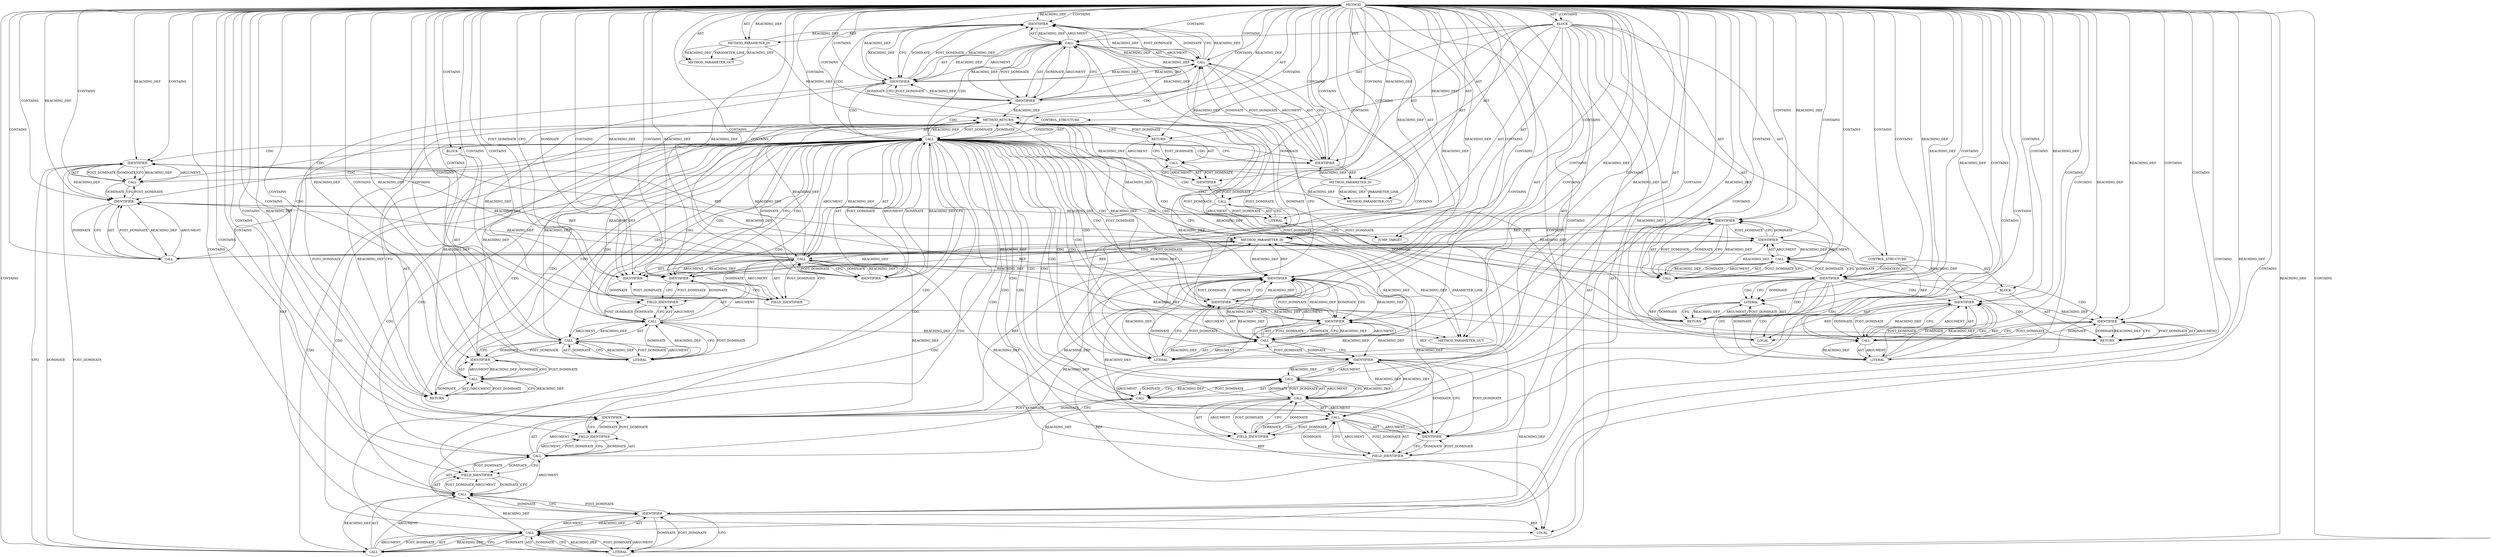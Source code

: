 digraph {
  7939 [label=METHOD COLUMN_NUMBER=1 LINE_NUMBER=2416 COLUMN_NUMBER_END=1 IS_EXTERNAL=false SIGNATURE="int process_session_retry (ceph_connection*,void*,void*)" NAME="process_session_retry" AST_PARENT_TYPE="TYPE_DECL" AST_PARENT_FULL_NAME="messenger_v2.c:<global>" ORDER=97 CODE="static int process_session_retry(struct ceph_connection *con,
				 void *p, void *end)
{
	u64 connect_seq;
	int ret;

	if (con->state != CEPH_CON_S_V2_SESSION_RECONNECT) {
		con->error_msg = \"protocol error, unexpected session_retry\";
		return -EINVAL;
	}

	ceph_decode_64_safe(&p, end, connect_seq, bad);

	dout(\"%s con %p connect_seq %llu\\n\", __func__, con, connect_seq);
	WARN_ON(connect_seq <= con->v2.connect_seq);
	con->v2.connect_seq = connect_seq + 1;

	free_conn_bufs(con);

	reset_out_kvecs(con);
	ret = prepare_session_reconnect(con);
	if (ret) {
		pr_err(\"prepare_session_reconnect (cseq) failed: %d\\n\", ret);
		return ret;
	}

	return 0;

bad:
	pr_err(\"failed to decode session_retry\\n\");
	return -EINVAL;
}" FULL_NAME="process_session_retry" LINE_NUMBER_END=2447 FILENAME="messenger_v2.c"]
  7964 [label=IDENTIFIER ORDER=2 ARGUMENT_INDEX=2 CODE="end" COLUMN_NUMBER=26 LINE_NUMBER=2427 TYPE_FULL_NAME="void*" NAME="end"]
  7961 [label=CALL ORDER=4 ARGUMENT_INDEX=-1 CODE="ceph_decode_64_safe(&p, end, connect_seq, bad)" COLUMN_NUMBER=2 METHOD_FULL_NAME="ceph_decode_64_safe" LINE_NUMBER=2427 TYPE_FULL_NAME="<empty>" DISPATCH_TYPE="STATIC_DISPATCH" SIGNATURE="" NAME="ceph_decode_64_safe"]
  7989 [label=CALL ORDER=8 ARGUMENT_INDEX=-1 CODE="free_conn_bufs(con)" COLUMN_NUMBER=2 METHOD_FULL_NAME="free_conn_bufs" LINE_NUMBER=2433 TYPE_FULL_NAME="<empty>" DISPATCH_TYPE="STATIC_DISPATCH" SIGNATURE="" NAME="free_conn_bufs"]
  8004 [label=IDENTIFIER ORDER=1 ARGUMENT_INDEX=-1 CODE="ret" COLUMN_NUMBER=10 LINE_NUMBER=2439 TYPE_FULL_NAME="int" NAME="ret"]
  8001 [label=LITERAL ORDER=1 ARGUMENT_INDEX=1 CODE="\"prepare_session_reconnect (cseq) failed: %d\\n\"" COLUMN_NUMBER=10 LINE_NUMBER=2438 TYPE_FULL_NAME="char"]
  8006 [label=LITERAL ORDER=1 ARGUMENT_INDEX=-1 CODE="0" COLUMN_NUMBER=9 LINE_NUMBER=2442 TYPE_FULL_NAME="int"]
  7969 [label=IDENTIFIER ORDER=2 ARGUMENT_INDEX=2 CODE="__func__" COLUMN_NUMBER=39 LINE_NUMBER=2429 TYPE_FULL_NAME="ANY" NAME="__func__"]
  8009 [label=LITERAL ORDER=1 ARGUMENT_INDEX=1 CODE="\"failed to decode session_retry\\n\"" COLUMN_NUMBER=9 LINE_NUMBER=2445 TYPE_FULL_NAME="char"]
  8010 [label=RETURN ORDER=15 ARGUMENT_INDEX=-1 CODE="return -EINVAL;" COLUMN_NUMBER=2 LINE_NUMBER=2446]
  7991 [label=CALL ORDER=9 ARGUMENT_INDEX=-1 CODE="reset_out_kvecs(con)" COLUMN_NUMBER=2 METHOD_FULL_NAME="reset_out_kvecs" LINE_NUMBER=2435 TYPE_FULL_NAME="<empty>" DISPATCH_TYPE="STATIC_DISPATCH" SIGNATURE="" NAME="reset_out_kvecs"]
  7945 [label=LOCAL ORDER=2 CODE="int ret" COLUMN_NUMBER=6 LINE_NUMBER=2420 TYPE_FULL_NAME="int" NAME="ret"]
  7947 [label=CALL ORDER=1 ARGUMENT_INDEX=-1 CODE="con->state != CEPH_CON_S_V2_SESSION_RECONNECT" COLUMN_NUMBER=6 METHOD_FULL_NAME="<operator>.notEquals" LINE_NUMBER=2422 TYPE_FULL_NAME="<empty>" DISPATCH_TYPE="STATIC_DISPATCH" SIGNATURE="" NAME="<operator>.notEquals"]
  7971 [label=IDENTIFIER ORDER=4 ARGUMENT_INDEX=4 CODE="connect_seq" COLUMN_NUMBER=54 LINE_NUMBER=2429 TYPE_FULL_NAME="u64" NAME="connect_seq"]
  7943 [label=BLOCK ORDER=4 ARGUMENT_INDEX=-1 CODE="{
	u64 connect_seq;
	int ret;

	if (con->state != CEPH_CON_S_V2_SESSION_RECONNECT) {
		con->error_msg = \"protocol error, unexpected session_retry\";
		return -EINVAL;
	}

	ceph_decode_64_safe(&p, end, connect_seq, bad);

	dout(\"%s con %p connect_seq %llu\\n\", __func__, con, connect_seq);
	WARN_ON(connect_seq <= con->v2.connect_seq);
	con->v2.connect_seq = connect_seq + 1;

	free_conn_bufs(con);

	reset_out_kvecs(con);
	ret = prepare_session_reconnect(con);
	if (ret) {
		pr_err(\"prepare_session_reconnect (cseq) failed: %d\\n\", ret);
		return ret;
	}

	return 0;

bad:
	pr_err(\"failed to decode session_retry\\n\");
	return -EINVAL;
}" COLUMN_NUMBER=1 LINE_NUMBER=2418 TYPE_FULL_NAME="void"]
  7948 [label=CALL ORDER=1 ARGUMENT_INDEX=1 CODE="con->state" COLUMN_NUMBER=6 METHOD_FULL_NAME="<operator>.indirectFieldAccess" LINE_NUMBER=2422 TYPE_FULL_NAME="<empty>" DISPATCH_TYPE="STATIC_DISPATCH" SIGNATURE="" NAME="<operator>.indirectFieldAccess"]
  7973 [label=CALL ORDER=1 ARGUMENT_INDEX=1 CODE="connect_seq <= con->v2.connect_seq" COLUMN_NUMBER=10 METHOD_FULL_NAME="<operator>.lessEqualsThan" LINE_NUMBER=2430 TYPE_FULL_NAME="<empty>" DISPATCH_TYPE="STATIC_DISPATCH" SIGNATURE="" NAME="<operator>.lessEqualsThan"]
  7955 [label=IDENTIFIER ORDER=1 ARGUMENT_INDEX=1 CODE="con" COLUMN_NUMBER=3 LINE_NUMBER=2423 TYPE_FULL_NAME="ceph_connection*" NAME="con"]
  13256 [label=METHOD_PARAMETER_OUT ORDER=1 CODE="struct ceph_connection *con" IS_VARIADIC=false COLUMN_NUMBER=34 LINE_NUMBER=2416 TYPE_FULL_NAME="ceph_connection*" EVALUATION_STRATEGY="BY_VALUE" INDEX=1 NAME="con"]
  7960 [label=IDENTIFIER ORDER=1 ARGUMENT_INDEX=1 CODE="EINVAL" COLUMN_NUMBER=11 LINE_NUMBER=2424 TYPE_FULL_NAME="ANY" NAME="EINVAL"]
  8008 [label=CALL ORDER=14 ARGUMENT_INDEX=-1 CODE="pr_err(\"failed to decode session_retry\\n\")" COLUMN_NUMBER=2 METHOD_FULL_NAME="pr_err" LINE_NUMBER=2445 TYPE_FULL_NAME="<empty>" DISPATCH_TYPE="STATIC_DISPATCH" SIGNATURE="" NAME="pr_err"]
  8002 [label=IDENTIFIER ORDER=2 ARGUMENT_INDEX=2 CODE="ret" COLUMN_NUMBER=59 LINE_NUMBER=2438 TYPE_FULL_NAME="int" NAME="ret"]
  8005 [label=RETURN ORDER=12 ARGUMENT_INDEX=-1 CODE="return 0;" COLUMN_NUMBER=2 LINE_NUMBER=2442]
  7997 [label=CONTROL_STRUCTURE CONTROL_STRUCTURE_TYPE="IF" ORDER=11 PARSER_TYPE_NAME="CASTIfStatement" ARGUMENT_INDEX=-1 CODE="if (ret)" COLUMN_NUMBER=2 LINE_NUMBER=2437]
  8012 [label=IDENTIFIER ORDER=1 ARGUMENT_INDEX=1 CODE="EINVAL" COLUMN_NUMBER=10 LINE_NUMBER=2446 TYPE_FULL_NAME="ANY" NAME="EINVAL"]
  7951 [label=IDENTIFIER ORDER=2 ARGUMENT_INDEX=2 CODE="CEPH_CON_S_V2_SESSION_RECONNECT" COLUMN_NUMBER=20 LINE_NUMBER=2422 TYPE_FULL_NAME="ANY" NAME="CEPH_CON_S_V2_SESSION_RECONNECT"]
  7940 [label=METHOD_PARAMETER_IN ORDER=1 CODE="struct ceph_connection *con" IS_VARIADIC=false COLUMN_NUMBER=34 LINE_NUMBER=2416 TYPE_FULL_NAME="ceph_connection*" EVALUATION_STRATEGY="BY_VALUE" INDEX=1 NAME="con"]
  7982 [label=CALL ORDER=1 ARGUMENT_INDEX=1 CODE="con->v2" COLUMN_NUMBER=2 METHOD_FULL_NAME="<operator>.indirectFieldAccess" LINE_NUMBER=2431 TYPE_FULL_NAME="<empty>" DISPATCH_TYPE="STATIC_DISPATCH" SIGNATURE="" NAME="<operator>.indirectFieldAccess"]
  7966 [label=IDENTIFIER ORDER=4 ARGUMENT_INDEX=4 CODE="bad" COLUMN_NUMBER=44 LINE_NUMBER=2427 TYPE_FULL_NAME="ANY" NAME="bad"]
  7970 [label=IDENTIFIER ORDER=3 ARGUMENT_INDEX=3 CODE="con" COLUMN_NUMBER=49 LINE_NUMBER=2429 TYPE_FULL_NAME="ceph_connection*" NAME="con"]
  7993 [label=CALL ORDER=10 ARGUMENT_INDEX=-1 CODE="ret = prepare_session_reconnect(con)" COLUMN_NUMBER=2 METHOD_FULL_NAME="<operator>.assignment" LINE_NUMBER=2436 TYPE_FULL_NAME="<empty>" DISPATCH_TYPE="STATIC_DISPATCH" SIGNATURE="" NAME="<operator>.assignment"]
  7941 [label=METHOD_PARAMETER_IN ORDER=2 CODE="void *p" IS_VARIADIC=false COLUMN_NUMBER=6 LINE_NUMBER=2417 TYPE_FULL_NAME="void*" EVALUATION_STRATEGY="BY_VALUE" INDEX=2 NAME="p"]
  7950 [label=FIELD_IDENTIFIER ORDER=2 ARGUMENT_INDEX=2 CODE="state" COLUMN_NUMBER=6 LINE_NUMBER=2422 CANONICAL_NAME="state"]
  7963 [label=IDENTIFIER ORDER=1 ARGUMENT_INDEX=1 CODE="p" COLUMN_NUMBER=23 LINE_NUMBER=2427 TYPE_FULL_NAME="void*" NAME="p"]
  7965 [label=IDENTIFIER ORDER=3 ARGUMENT_INDEX=3 CODE="connect_seq" COLUMN_NUMBER=31 LINE_NUMBER=2427 TYPE_FULL_NAME="u64" NAME="connect_seq"]
  7968 [label=LITERAL ORDER=1 ARGUMENT_INDEX=1 CODE="\"%s con %p connect_seq %llu\\n\"" COLUMN_NUMBER=7 LINE_NUMBER=2429 TYPE_FULL_NAME="char"]
  7972 [label=CALL ORDER=6 ARGUMENT_INDEX=-1 CODE="WARN_ON(connect_seq <= con->v2.connect_seq)" COLUMN_NUMBER=2 METHOD_FULL_NAME="WARN_ON" LINE_NUMBER=2430 TYPE_FULL_NAME="<empty>" DISPATCH_TYPE="STATIC_DISPATCH" SIGNATURE="" NAME="WARN_ON"]
  8011 [label=CALL ORDER=1 ARGUMENT_INDEX=-1 CODE="-EINVAL" COLUMN_NUMBER=9 METHOD_FULL_NAME="<operator>.minus" LINE_NUMBER=2446 TYPE_FULL_NAME="<empty>" DISPATCH_TYPE="STATIC_DISPATCH" SIGNATURE="" NAME="<operator>.minus"]
  7980 [label=CALL ORDER=7 ARGUMENT_INDEX=-1 CODE="con->v2.connect_seq = connect_seq + 1" COLUMN_NUMBER=2 METHOD_FULL_NAME="<operator>.assignment" LINE_NUMBER=2431 TYPE_FULL_NAME="<empty>" DISPATCH_TYPE="STATIC_DISPATCH" SIGNATURE="" NAME="<operator>.assignment"]
  7954 [label=CALL ORDER=1 ARGUMENT_INDEX=1 CODE="con->error_msg" COLUMN_NUMBER=3 METHOD_FULL_NAME="<operator>.indirectFieldAccess" LINE_NUMBER=2423 TYPE_FULL_NAME="<empty>" DISPATCH_TYPE="STATIC_DISPATCH" SIGNATURE="" NAME="<operator>.indirectFieldAccess"]
  7944 [label=LOCAL ORDER=1 CODE="u64 connect_seq" COLUMN_NUMBER=6 LINE_NUMBER=2419 TYPE_FULL_NAME="u64" NAME="connect_seq"]
  7974 [label=IDENTIFIER ORDER=1 ARGUMENT_INDEX=1 CODE="connect_seq" COLUMN_NUMBER=10 LINE_NUMBER=2430 TYPE_FULL_NAME="u64" NAME="connect_seq"]
  13257 [label=METHOD_PARAMETER_OUT ORDER=2 CODE="void *p" IS_VARIADIC=false COLUMN_NUMBER=6 LINE_NUMBER=2417 TYPE_FULL_NAME="void*" EVALUATION_STRATEGY="BY_VALUE" INDEX=2 NAME="p"]
  7983 [label=IDENTIFIER ORDER=1 ARGUMENT_INDEX=1 CODE="con" COLUMN_NUMBER=2 LINE_NUMBER=2431 TYPE_FULL_NAME="ceph_connection*" NAME="con"]
  7996 [label=IDENTIFIER ORDER=1 ARGUMENT_INDEX=1 CODE="con" COLUMN_NUMBER=34 LINE_NUMBER=2436 TYPE_FULL_NAME="ceph_connection*" NAME="con"]
  7956 [label=FIELD_IDENTIFIER ORDER=2 ARGUMENT_INDEX=2 CODE="error_msg" COLUMN_NUMBER=3 LINE_NUMBER=2423 CANONICAL_NAME="error_msg"]
  7992 [label=IDENTIFIER ORDER=1 ARGUMENT_INDEX=1 CODE="con" COLUMN_NUMBER=18 LINE_NUMBER=2435 TYPE_FULL_NAME="ceph_connection*" NAME="con"]
  7986 [label=CALL ORDER=2 ARGUMENT_INDEX=2 CODE="connect_seq + 1" COLUMN_NUMBER=24 METHOD_FULL_NAME="<operator>.addition" LINE_NUMBER=2431 TYPE_FULL_NAME="<empty>" DISPATCH_TYPE="STATIC_DISPATCH" SIGNATURE="" NAME="<operator>.addition"]
  13258 [label=METHOD_PARAMETER_OUT ORDER=3 CODE="void *end" IS_VARIADIC=false COLUMN_NUMBER=15 LINE_NUMBER=2417 TYPE_FULL_NAME="void*" EVALUATION_STRATEGY="BY_VALUE" INDEX=3 NAME="end"]
  7957 [label=LITERAL ORDER=2 ARGUMENT_INDEX=2 CODE="\"protocol error, unexpected session_retry\"" COLUMN_NUMBER=20 LINE_NUMBER=2423 TYPE_FULL_NAME="char"]
  7967 [label=CALL ORDER=5 ARGUMENT_INDEX=-1 CODE="dout(\"%s con %p connect_seq %llu\\n\", __func__, con, connect_seq)" COLUMN_NUMBER=2 METHOD_FULL_NAME="dout" LINE_NUMBER=2429 TYPE_FULL_NAME="<empty>" DISPATCH_TYPE="STATIC_DISPATCH" SIGNATURE="" NAME="dout"]
  7994 [label=IDENTIFIER ORDER=1 ARGUMENT_INDEX=1 CODE="ret" COLUMN_NUMBER=2 LINE_NUMBER=2436 TYPE_FULL_NAME="int" NAME="ret"]
  7958 [label=RETURN ORDER=2 ARGUMENT_INDEX=-1 CODE="return -EINVAL;" COLUMN_NUMBER=3 LINE_NUMBER=2424]
  7952 [label=BLOCK ORDER=2 ARGUMENT_INDEX=-1 CODE="{
		con->error_msg = \"protocol error, unexpected session_retry\";
		return -EINVAL;
	}" COLUMN_NUMBER=53 LINE_NUMBER=2422 TYPE_FULL_NAME="void"]
  7995 [label=CALL ORDER=2 ARGUMENT_INDEX=2 CODE="prepare_session_reconnect(con)" COLUMN_NUMBER=8 METHOD_FULL_NAME="prepare_session_reconnect" LINE_NUMBER=2436 TYPE_FULL_NAME="<empty>" DISPATCH_TYPE="STATIC_DISPATCH" SIGNATURE="" NAME="prepare_session_reconnect"]
  7953 [label=CALL ORDER=1 ARGUMENT_INDEX=-1 CODE="con->error_msg = \"protocol error, unexpected session_retry\"" COLUMN_NUMBER=3 METHOD_FULL_NAME="<operator>.assignment" LINE_NUMBER=2423 TYPE_FULL_NAME="<empty>" DISPATCH_TYPE="STATIC_DISPATCH" SIGNATURE="" NAME="<operator>.assignment"]
  7984 [label=FIELD_IDENTIFIER ORDER=2 ARGUMENT_INDEX=2 CODE="v2" COLUMN_NUMBER=2 LINE_NUMBER=2431 CANONICAL_NAME="v2"]
  7942 [label=METHOD_PARAMETER_IN ORDER=3 CODE="void *end" IS_VARIADIC=false COLUMN_NUMBER=15 LINE_NUMBER=2417 TYPE_FULL_NAME="void*" EVALUATION_STRATEGY="BY_VALUE" INDEX=3 NAME="end"]
  7988 [label=LITERAL ORDER=2 ARGUMENT_INDEX=2 CODE="1" COLUMN_NUMBER=38 LINE_NUMBER=2431 TYPE_FULL_NAME="int"]
  7985 [label=FIELD_IDENTIFIER ORDER=2 ARGUMENT_INDEX=2 CODE="connect_seq" COLUMN_NUMBER=2 LINE_NUMBER=2431 CANONICAL_NAME="connect_seq"]
  7999 [label=BLOCK ORDER=2 ARGUMENT_INDEX=-1 CODE="{
		pr_err(\"prepare_session_reconnect (cseq) failed: %d\\n\", ret);
		return ret;
	}" COLUMN_NUMBER=11 LINE_NUMBER=2437 TYPE_FULL_NAME="void"]
  8003 [label=RETURN ORDER=2 ARGUMENT_INDEX=-1 CODE="return ret;" COLUMN_NUMBER=3 LINE_NUMBER=2439]
  8007 [label=JUMP_TARGET ORDER=13 PARSER_TYPE_NAME="CASTLabelStatement" ARGUMENT_INDEX=-1 CODE="bad:
	pr_err(\"failed to decode session_retry\\n\");" COLUMN_NUMBER=1 LINE_NUMBER=2444 NAME="bad"]
  7959 [label=CALL ORDER=1 ARGUMENT_INDEX=-1 CODE="-EINVAL" COLUMN_NUMBER=10 METHOD_FULL_NAME="<operator>.minus" LINE_NUMBER=2424 TYPE_FULL_NAME="<empty>" DISPATCH_TYPE="STATIC_DISPATCH" SIGNATURE="" NAME="<operator>.minus"]
  7977 [label=IDENTIFIER ORDER=1 ARGUMENT_INDEX=1 CODE="con" COLUMN_NUMBER=25 LINE_NUMBER=2430 TYPE_FULL_NAME="ceph_connection*" NAME="con"]
  7979 [label=FIELD_IDENTIFIER ORDER=2 ARGUMENT_INDEX=2 CODE="connect_seq" COLUMN_NUMBER=25 LINE_NUMBER=2430 CANONICAL_NAME="connect_seq"]
  7987 [label=IDENTIFIER ORDER=1 ARGUMENT_INDEX=1 CODE="connect_seq" COLUMN_NUMBER=24 LINE_NUMBER=2431 TYPE_FULL_NAME="u64" NAME="connect_seq"]
  7976 [label=CALL ORDER=1 ARGUMENT_INDEX=1 CODE="con->v2" COLUMN_NUMBER=25 METHOD_FULL_NAME="<operator>.indirectFieldAccess" LINE_NUMBER=2430 TYPE_FULL_NAME="<empty>" DISPATCH_TYPE="STATIC_DISPATCH" SIGNATURE="" NAME="<operator>.indirectFieldAccess"]
  8000 [label=CALL ORDER=1 ARGUMENT_INDEX=-1 CODE="pr_err(\"prepare_session_reconnect (cseq) failed: %d\\n\", ret)" COLUMN_NUMBER=3 METHOD_FULL_NAME="pr_err" LINE_NUMBER=2438 TYPE_FULL_NAME="<empty>" DISPATCH_TYPE="STATIC_DISPATCH" SIGNATURE="" NAME="pr_err"]
  7962 [label=CALL ORDER=1 ARGUMENT_INDEX=1 CODE="&p" COLUMN_NUMBER=22 METHOD_FULL_NAME="<operator>.addressOf" LINE_NUMBER=2427 TYPE_FULL_NAME="<empty>" DISPATCH_TYPE="STATIC_DISPATCH" SIGNATURE="" NAME="<operator>.addressOf"]
  7949 [label=IDENTIFIER ORDER=1 ARGUMENT_INDEX=1 CODE="con" COLUMN_NUMBER=6 LINE_NUMBER=2422 TYPE_FULL_NAME="ceph_connection*" NAME="con"]
  8013 [label=METHOD_RETURN ORDER=5 CODE="RET" COLUMN_NUMBER=1 LINE_NUMBER=2416 TYPE_FULL_NAME="int" EVALUATION_STRATEGY="BY_VALUE"]
  7978 [label=FIELD_IDENTIFIER ORDER=2 ARGUMENT_INDEX=2 CODE="v2" COLUMN_NUMBER=25 LINE_NUMBER=2430 CANONICAL_NAME="v2"]
  7981 [label=CALL ORDER=1 ARGUMENT_INDEX=1 CODE="con->v2.connect_seq" COLUMN_NUMBER=2 METHOD_FULL_NAME="<operator>.fieldAccess" LINE_NUMBER=2431 TYPE_FULL_NAME="<empty>" DISPATCH_TYPE="STATIC_DISPATCH" SIGNATURE="" NAME="<operator>.fieldAccess"]
  7975 [label=CALL ORDER=2 ARGUMENT_INDEX=2 CODE="con->v2.connect_seq" COLUMN_NUMBER=25 METHOD_FULL_NAME="<operator>.fieldAccess" LINE_NUMBER=2430 TYPE_FULL_NAME="<empty>" DISPATCH_TYPE="STATIC_DISPATCH" SIGNATURE="" NAME="<operator>.fieldAccess"]
  7946 [label=CONTROL_STRUCTURE CONTROL_STRUCTURE_TYPE="IF" ORDER=3 PARSER_TYPE_NAME="CASTIfStatement" ARGUMENT_INDEX=-1 CODE="if (con->state != CEPH_CON_S_V2_SESSION_RECONNECT)" COLUMN_NUMBER=2 LINE_NUMBER=2422]
  7998 [label=IDENTIFIER ORDER=1 ARGUMENT_INDEX=-1 CODE="ret" COLUMN_NUMBER=6 LINE_NUMBER=2437 TYPE_FULL_NAME="int" NAME="ret"]
  7990 [label=IDENTIFIER ORDER=1 ARGUMENT_INDEX=1 CODE="con" COLUMN_NUMBER=17 LINE_NUMBER=2433 TYPE_FULL_NAME="ceph_connection*" NAME="con"]
  7962 -> 7963 [label=POST_DOMINATE ]
  7939 -> 7984 [label=CONTAINS ]
  7946 -> 7947 [label=AST ]
  7996 -> 7940 [label=REF ]
  7980 -> 7990 [label=CFG ]
  7966 -> 7965 [label=POST_DOMINATE ]
  8003 -> 8004 [label=POST_DOMINATE ]
  7947 -> 7974 [label=CDG ]
  7989 -> 7990 [label=ARGUMENT ]
  7947 -> 7948 [label=ARGUMENT ]
  7978 -> 7976 [label=DOMINATE ]
  7939 -> 8006 [label=CONTAINS ]
  7986 -> 7980 [label=DOMINATE ]
  7960 -> 7959 [label=REACHING_DEF VARIABLE="EINVAL"]
  7939 -> 7991 [label=CONTAINS ]
  7959 -> 7958 [label=CFG ]
  7939 -> 7940 [label=REACHING_DEF VARIABLE=""]
  7967 -> 7971 [label=ARGUMENT ]
  7973 -> 7974 [label=AST ]
  7947 -> 7981 [label=CDG ]
  7980 -> 7981 [label=AST ]
  7939 -> 8000 [label=CONTAINS ]
  7967 -> 7974 [label=CFG ]
  7975 -> 7982 [label=REACHING_DEF VARIABLE="con->v2.connect_seq"]
  7964 -> 7965 [label=REACHING_DEF VARIABLE="end"]
  7939 -> 7962 [label=CONTAINS ]
  7972 -> 7973 [label=POST_DOMINATE ]
  7939 -> 7990 [label=REACHING_DEF VARIABLE=""]
  7958 -> 8013 [label=REACHING_DEF VARIABLE="<RET>"]
  7939 -> 8011 [label=CONTAINS ]
  8007 -> 8009 [label=CFG ]
  7958 -> 7959 [label=AST ]
  7998 -> 8003 [label=CDG ]
  7955 -> 7956 [label=DOMINATE ]
  7957 -> 7953 [label=DOMINATE ]
  7948 -> 7996 [label=REACHING_DEF VARIABLE="con->state"]
  7948 -> 8013 [label=REACHING_DEF VARIABLE="con->state"]
  7973 -> 7975 [label=POST_DOMINATE ]
  8010 -> 8011 [label=POST_DOMINATE ]
  7994 -> 7945 [label=REF ]
  7947 -> 7973 [label=CDG ]
  7984 -> 7983 [label=POST_DOMINATE ]
  7994 -> 7991 [label=POST_DOMINATE ]
  7965 -> 7944 [label=REF ]
  7963 -> 7941 [label=REF ]
  8006 -> 8005 [label=DOMINATE ]
  7951 -> 7947 [label=DOMINATE ]
  7939 -> 7981 [label=CONTAINS ]
  7947 -> 7962 [label=CDG ]
  7941 -> 13257 [label=PARAMETER_LINK ]
  7983 -> 7940 [label=REF ]
  7964 -> 7965 [label=CFG ]
  7965 -> 7962 [label=REACHING_DEF VARIABLE="connect_seq"]
  7987 -> 7944 [label=REF ]
  7965 -> 7964 [label=POST_DOMINATE ]
  7990 -> 7940 [label=REF ]
  7966 -> 7961 [label=DOMINATE ]
  7995 -> 7996 [label=ARGUMENT ]
  7947 -> 7955 [label=CFG ]
  7947 -> 7957 [label=CDG ]
  8003 -> 8013 [label=CFG ]
  7977 -> 7940 [label=REF ]
  7981 -> 7985 [label=AST ]
  7954 -> 7955 [label=AST ]
  7994 -> 7993 [label=REACHING_DEF VARIABLE="ret"]
  7993 -> 7995 [label=ARGUMENT ]
  7998 -> 8001 [label=CFG ]
  7948 -> 7955 [label=REACHING_DEF VARIABLE="con->state"]
  7948 -> 7951 [label=CFG ]
  7996 -> 7995 [label=DOMINATE ]
  7990 -> 7989 [label=DOMINATE ]
  7970 -> 7940 [label=REF ]
  7939 -> 7973 [label=CONTAINS ]
  8013 -> 7958 [label=POST_DOMINATE ]
  7977 -> 7974 [label=POST_DOMINATE ]
  7965 -> 7961 [label=REACHING_DEF VARIABLE="connect_seq"]
  7976 -> 7978 [label=ARGUMENT ]
  7969 -> 7970 [label=DOMINATE ]
  7980 -> 7986 [label=ARGUMENT ]
  7974 -> 7987 [label=REACHING_DEF VARIABLE="connect_seq"]
  7939 -> 7953 [label=CONTAINS ]
  7939 -> 13258 [label=AST ]
  7950 -> 7948 [label=CFG ]
  7939 -> 7983 [label=REACHING_DEF VARIABLE=""]
  7970 -> 7982 [label=REACHING_DEF VARIABLE="con"]
  7995 -> 7993 [label=CFG ]
  8000 -> 8002 [label=ARGUMENT ]
  7940 -> 13256 [label=REACHING_DEF VARIABLE="con"]
  7940 -> 13256 [label=REACHING_DEF VARIABLE="con"]
  7939 -> 8005 [label=REACHING_DEF VARIABLE=""]
  7997 -> 7998 [label=CONDITION ]
  7952 -> 7953 [label=AST ]
  7974 -> 7977 [label=DOMINATE ]
  7989 -> 7992 [label=CFG ]
  7970 -> 7971 [label=REACHING_DEF VARIABLE="con"]
  7939 -> 7969 [label=REACHING_DEF VARIABLE=""]
  7940 -> 7949 [label=REACHING_DEF VARIABLE="con"]
  8001 -> 8002 [label=DOMINATE ]
  7987 -> 7988 [label=DOMINATE ]
  8004 -> 8003 [label=DOMINATE ]
  7939 -> 7975 [label=CONTAINS ]
  7939 -> 7987 [label=CONTAINS ]
  7939 -> 7988 [label=REACHING_DEF VARIABLE=""]
  7998 -> 8000 [label=CDG ]
  7964 -> 7962 [label=REACHING_DEF VARIABLE="end"]
  7971 -> 7970 [label=REACHING_DEF VARIABLE="connect_seq"]
  7939 -> 7965 [label=CONTAINS ]
  7983 -> 7984 [label=CFG ]
  7987 -> 7986 [label=REACHING_DEF VARIABLE="connect_seq"]
  7980 -> 7990 [label=DOMINATE ]
  8011 -> 8012 [label=ARGUMENT ]
  7943 -> 7944 [label=AST ]
  7964 -> 7965 [label=DOMINATE ]
  7949 -> 7950 [label=CFG ]
  7947 -> 7963 [label=CDG ]
  7981 -> 7980 [label=REACHING_DEF VARIABLE="con->v2.connect_seq"]
  7962 -> 7964 [label=DOMINATE ]
  7962 -> 7961 [label=REACHING_DEF VARIABLE="&p"]
  7951 -> 7947 [label=REACHING_DEF VARIABLE="CEPH_CON_S_V2_SESSION_RECONNECT"]
  7966 -> 7965 [label=REACHING_DEF VARIABLE="bad"]
  8008 -> 8012 [label=CFG ]
  7975 -> 7976 [label=AST ]
  7975 -> 7979 [label=AST ]
  7953 -> 7957 [label=POST_DOMINATE ]
  7970 -> 7983 [label=REACHING_DEF VARIABLE="con"]
  7941 -> 7963 [label=REACHING_DEF VARIABLE="p"]
  7975 -> 7973 [label=CFG ]
  7961 -> 7968 [label=DOMINATE ]
  7969 -> 7971 [label=REACHING_DEF VARIABLE="__func__"]
  7954 -> 7957 [label=CFG ]
  7939 -> 7960 [label=REACHING_DEF VARIABLE=""]
  7947 -> 7969 [label=CDG ]
  7991 -> 7994 [label=DOMINATE ]
  7943 -> 7997 [label=AST ]
  7947 -> 7985 [label=CDG ]
  7954 -> 7956 [label=AST ]
  7939 -> 7951 [label=CONTAINS ]
  7939 -> 7957 [label=REACHING_DEF VARIABLE=""]
  7948 -> 7992 [label=REACHING_DEF VARIABLE="con->state"]
  7984 -> 7982 [label=DOMINATE ]
  7939 -> 13256 [label=AST ]
  7997 -> 7999 [label=AST ]
  7974 -> 7967 [label=POST_DOMINATE ]
  7974 -> 7977 [label=CFG ]
  7948 -> 7950 [label=ARGUMENT ]
  7966 -> 7964 [label=REACHING_DEF VARIABLE="bad"]
  7986 -> 7988 [label=POST_DOMINATE ]
  7967 -> 7970 [label=AST ]
  7966 -> 7961 [label=CFG ]
  8002 -> 8000 [label=REACHING_DEF VARIABLE="ret"]
  7968 -> 7961 [label=POST_DOMINATE ]
  7973 -> 7975 [label=AST ]
  7992 -> 7991 [label=DOMINATE ]
  7956 -> 7955 [label=POST_DOMINATE ]
  7960 -> 7959 [label=DOMINATE ]
  7939 -> 8001 [label=REACHING_DEF VARIABLE=""]
  7982 -> 7984 [label=AST ]
  7967 -> 7970 [label=ARGUMENT ]
  7949 -> 7950 [label=DOMINATE ]
  8013 -> 7998 [label=POST_DOMINATE ]
  7947 -> 8013 [label=DOMINATE ]
  7995 -> 7993 [label=REACHING_DEF VARIABLE="prepare_session_reconnect(con)"]
  7974 -> 7975 [label=REACHING_DEF VARIABLE="connect_seq"]
  7961 -> 7965 [label=ARGUMENT ]
  7992 -> 7996 [label=REACHING_DEF VARIABLE="con"]
  7943 -> 7989 [label=AST ]
  7998 -> 8002 [label=CDG ]
  7982 -> 7983 [label=AST ]
  7986 -> 7988 [label=ARGUMENT ]
  7985 -> 7981 [label=DOMINATE ]
  7947 -> 7956 [label=CDG ]
  7987 -> 7988 [label=CFG ]
  7995 -> 7996 [label=AST ]
  7981 -> 7987 [label=CFG ]
  8012 -> 8011 [label=CFG ]
  7943 -> 7967 [label=AST ]
  7947 -> 7954 [label=CDG ]
  7939 -> 7969 [label=CONTAINS ]
  8008 -> 8009 [label=ARGUMENT ]
  7986 -> 7987 [label=AST ]
  7939 -> 7960 [label=CONTAINS ]
  7962 -> 7963 [label=AST ]
  7966 -> 8013 [label=REACHING_DEF VARIABLE="bad"]
  7998 -> 8005 [label=CDG ]
  8010 -> 8011 [label=AST ]
  7948 -> 7970 [label=REACHING_DEF VARIABLE="con->state"]
  7946 -> 7947 [label=CONDITION ]
  7957 -> 7954 [label=REACHING_DEF VARIABLE="\"protocol error, unexpected session_retry\""]
  8012 -> 8008 [label=POST_DOMINATE ]
  7986 -> 7987 [label=ARGUMENT ]
  7939 -> 7954 [label=CONTAINS ]
  7940 -> 8013 [label=REACHING_DEF VARIABLE="con"]
  7976 -> 7977 [label=ARGUMENT ]
  7986 -> 7981 [label=REACHING_DEF VARIABLE="connect_seq + 1"]
  7981 -> 7985 [label=POST_DOMINATE ]
  7992 -> 7991 [label=CFG ]
  7989 -> 7990 [label=AST ]
  7959 -> 8013 [label=REACHING_DEF VARIABLE="-EINVAL"]
  7947 -> 7966 [label=CDG ]
  7962 -> 7964 [label=CFG ]
  7940 -> 7955 [label=REACHING_DEF VARIABLE="con"]
  7947 -> 7965 [label=CDG ]
  7969 -> 7967 [label=REACHING_DEF VARIABLE="__func__"]
  7939 -> 7999 [label=CONTAINS ]
  8008 -> 8009 [label=POST_DOMINATE ]
  7947 -> 7986 [label=CDG ]
  7988 -> 7986 [label=DOMINATE ]
  7986 -> 7980 [label=REACHING_DEF VARIABLE="connect_seq + 1"]
  7969 -> 7970 [label=CFG ]
  7960 -> 7953 [label=POST_DOMINATE ]
  8009 -> 8007 [label=POST_DOMINATE ]
  7964 -> 7962 [label=POST_DOMINATE ]
  7939 -> 7987 [label=REACHING_DEF VARIABLE=""]
  7939 -> 7941 [label=REACHING_DEF VARIABLE=""]
  7980 -> 7986 [label=POST_DOMINATE ]
  7982 -> 7985 [label=DOMINATE ]
  7948 -> 7947 [label=REACHING_DEF VARIABLE="con->state"]
  7967 -> 7974 [label=DOMINATE ]
  7939 -> 7961 [label=CONTAINS ]
  7970 -> 7969 [label=POST_DOMINATE ]
  7939 -> 7949 [label=CFG ]
  7939 -> 7989 [label=CONTAINS ]
  7939 -> 8002 [label=REACHING_DEF VARIABLE=""]
  8001 -> 8000 [label=REACHING_DEF VARIABLE="\"prepare_session_reconnect (cseq) failed: %d\\n\""]
  7996 -> 7994 [label=POST_DOMINATE ]
  8000 -> 8004 [label=DOMINATE ]
  7939 -> 8009 [label=CONTAINS ]
  8000 -> 8001 [label=ARGUMENT ]
  7993 -> 7998 [label=CFG ]
  7947 -> 7990 [label=CDG ]
  7947 -> 7976 [label=CDG ]
  8004 -> 7945 [label=REF ]
  7957 -> 7954 [label=POST_DOMINATE ]
  7954 -> 7955 [label=ARGUMENT ]
  7939 -> 7980 [label=CONTAINS ]
  7971 -> 7970 [label=POST_DOMINATE ]
  7947 -> 7960 [label=CDG ]
  7939 -> 7948 [label=CONTAINS ]
  7939 -> 7976 [label=CONTAINS ]
  7995 -> 7996 [label=POST_DOMINATE ]
  7958 -> 7959 [label=ARGUMENT ]
  7961 -> 7968 [label=CFG ]
  7961 -> 7966 [label=POST_DOMINATE ]
  7975 -> 7973 [label=REACHING_DEF VARIABLE="con->v2.connect_seq"]
  7988 -> 7987 [label=POST_DOMINATE ]
  7939 -> 7941 [label=AST ]
  7939 -> 7985 [label=CONTAINS ]
  7943 -> 7980 [label=AST ]
  7947 -> 7968 [label=CDG ]
  7943 -> 7945 [label=AST ]
  7995 -> 7994 [label=REACHING_DEF VARIABLE="prepare_session_reconnect(con)"]
  7948 -> 7983 [label=REACHING_DEF VARIABLE="con->state"]
  7947 -> 7961 [label=CDG ]
  7982 -> 7983 [label=ARGUMENT ]
  7978 -> 7976 [label=CFG ]
  7972 -> 7973 [label=AST ]
  7971 -> 7974 [label=REACHING_DEF VARIABLE="connect_seq"]
  8006 -> 8005 [label=CFG ]
  7963 -> 7962 [label=CFG ]
  7972 -> 7973 [label=ARGUMENT ]
  7976 -> 7979 [label=DOMINATE ]
  7947 -> 7967 [label=CDG ]
  7970 -> 7977 [label=REACHING_DEF VARIABLE="con"]
  7959 -> 7958 [label=REACHING_DEF VARIABLE="-EINVAL"]
  7971 -> 7967 [label=DOMINATE ]
  7951 -> 7948 [label=REACHING_DEF VARIABLE="CEPH_CON_S_V2_SESSION_RECONNECT"]
  8000 -> 8001 [label=AST ]
  7998 -> 8001 [label=DOMINATE ]
  7943 -> 7991 [label=AST ]
  7947 -> 7979 [label=CDG ]
  7939 -> 7964 [label=REACHING_DEF VARIABLE=""]
  7939 -> 7971 [label=CONTAINS ]
  7939 -> 7965 [label=REACHING_DEF VARIABLE=""]
  8000 -> 8004 [label=CFG ]
  7960 -> 7959 [label=CFG ]
  7943 -> 8005 [label=AST ]
  7954 -> 7957 [label=DOMINATE ]
  7947 -> 7982 [label=CDG ]
  7968 -> 7970 [label=REACHING_DEF VARIABLE="\"%s con %p connect_seq %llu\\n\""]
  8010 -> 8011 [label=ARGUMENT ]
  7987 -> 7981 [label=POST_DOMINATE ]
  7939 -> 7949 [label=DOMINATE ]
  8002 -> 8001 [label=POST_DOMINATE ]
  7958 -> 7959 [label=POST_DOMINATE ]
  7939 -> 7977 [label=REACHING_DEF VARIABLE=""]
  7970 -> 7976 [label=REACHING_DEF VARIABLE="con"]
  7941 -> 13257 [label=REACHING_DEF VARIABLE="p"]
  7941 -> 13257 [label=REACHING_DEF VARIABLE="p"]
  7973 -> 7972 [label=DOMINATE ]
  7948 -> 7949 [label=ARGUMENT ]
  8004 -> 8003 [label=REACHING_DEF VARIABLE="ret"]
  7947 -> 7995 [label=CDG ]
  8011 -> 8012 [label=POST_DOMINATE ]
  7939 -> 7998 [label=REACHING_DEF VARIABLE=""]
  7939 -> 8003 [label=CONTAINS ]
  7939 -> 7958 [label=CONTAINS ]
  7939 -> 7942 [label=REACHING_DEF VARIABLE=""]
  7982 -> 7985 [label=CFG ]
  7950 -> 7948 [label=DOMINATE ]
  7946 -> 7952 [label=AST ]
  7947 -> 7958 [label=CDG ]
  7939 -> 7955 [label=CONTAINS ]
  7939 -> 7942 [label=AST ]
  7943 -> 7993 [label=AST ]
  7939 -> 7946 [label=CONTAINS ]
  7942 -> 8013 [label=REACHING_DEF VARIABLE="end"]
  7939 -> 7957 [label=CONTAINS ]
  7939 -> 7998 [label=CONTAINS ]
  7939 -> 7955 [label=REACHING_DEF VARIABLE=""]
  7951 -> 7947 [label=CFG ]
  7969 -> 7970 [label=REACHING_DEF VARIABLE="__func__"]
  7939 -> 7968 [label=REACHING_DEF VARIABLE=""]
  7970 -> 7967 [label=REACHING_DEF VARIABLE="con"]
  7939 -> 8010 [label=CONTAINS ]
  7981 -> 7987 [label=DOMINATE ]
  7939 -> 7966 [label=CONTAINS ]
  7968 -> 7971 [label=REACHING_DEF VARIABLE="\"%s con %p connect_seq %llu\\n\""]
  7983 -> 7972 [label=POST_DOMINATE ]
  7998 -> 8006 [label=CDG ]
  7962 -> 7963 [label=ARGUMENT ]
  7947 -> 7964 [label=CDG ]
  7952 -> 7958 [label=AST ]
  7973 -> 7972 [label=CFG ]
  7975 -> 7973 [label=DOMINATE ]
  8005 -> 8013 [label=CFG ]
  7942 -> 13258 [label=PARAMETER_LINK ]
  8013 -> 7947 [label=POST_DOMINATE ]
  8013 -> 8005 [label=POST_DOMINATE ]
  7979 -> 7975 [label=CFG ]
  7939 -> 8006 [label=REACHING_DEF VARIABLE=""]
  7971 -> 7967 [label=CFG ]
  7971 -> 7944 [label=REF ]
  7948 -> 7950 [label=AST ]
  7947 -> 7963 [label=CFG ]
  7997 -> 7998 [label=AST ]
  7939 -> 7940 [label=AST ]
  7949 -> 7940 [label=REF ]
  7982 -> 7984 [label=ARGUMENT ]
  7947 -> 7963 [label=DOMINATE ]
  7975 -> 7974 [label=REACHING_DEF VARIABLE="con->v2.connect_seq"]
  7939 -> 7950 [label=CONTAINS ]
  7990 -> 7992 [label=REACHING_DEF VARIABLE="con"]
  7981 -> 7985 [label=ARGUMENT ]
  7979 -> 7976 [label=POST_DOMINATE ]
  7968 -> 7969 [label=DOMINATE ]
  7965 -> 7964 [label=REACHING_DEF VARIABLE="connect_seq"]
  7998 -> 7993 [label=POST_DOMINATE ]
  8003 -> 8004 [label=AST ]
  8003 -> 8004 [label=ARGUMENT ]
  7976 -> 7977 [label=AST ]
  7947 -> 7948 [label=AST ]
  7963 -> 7962 [label=REACHING_DEF VARIABLE="p"]
  7939 -> 7997 [label=CONTAINS ]
  7953 -> 7954 [label=AST ]
  7999 -> 8000 [label=AST ]
  8002 -> 7945 [label=REF ]
  7955 -> 7940 [label=REF ]
  7965 -> 7966 [label=CFG ]
  7939 -> 8002 [label=CONTAINS ]
  7964 -> 7961 [label=REACHING_DEF VARIABLE="end"]
  7947 -> 7994 [label=CDG ]
  7967 -> 7969 [label=ARGUMENT ]
  7977 -> 7978 [label=CFG ]
  7947 -> 7951 [label=AST ]
  7939 -> 7968 [label=CONTAINS ]
  7993 -> 7998 [label=DOMINATE ]
  7961 -> 7966 [label=AST ]
  7939 -> 7994 [label=CONTAINS ]
  7994 -> 8002 [label=REACHING_DEF VARIABLE="ret"]
  7947 -> 7970 [label=CDG ]
  7967 -> 7969 [label=AST ]
  7951 -> 8013 [label=REACHING_DEF VARIABLE="CEPH_CON_S_V2_SESSION_RECONNECT"]
  7984 -> 7982 [label=CFG ]
  7947 -> 7988 [label=CDG ]
  7959 -> 7960 [label=POST_DOMINATE ]
  7963 -> 7962 [label=DOMINATE ]
  8005 -> 8013 [label=REACHING_DEF VARIABLE="<RET>"]
  7939 -> 7995 [label=CONTAINS ]
  8004 -> 8003 [label=CFG ]
  7940 -> 7948 [label=REACHING_DEF VARIABLE="con"]
  7994 -> 7996 [label=CFG ]
  7970 -> 7990 [label=REACHING_DEF VARIABLE="con"]
  7956 -> 7954 [label=DOMINATE ]
  7947 -> 7991 [label=CDG ]
  7948 -> 13256 [label=REACHING_DEF VARIABLE="con->state"]
  7939 -> 8004 [label=REACHING_DEF VARIABLE=""]
  8001 -> 8002 [label=REACHING_DEF VARIABLE="\"prepare_session_reconnect (cseq) failed: %d\\n\""]
  7940 -> 7970 [label=REACHING_DEF VARIABLE="con"]
  7954 -> 8013 [label=REACHING_DEF VARIABLE="con->error_msg"]
  7939 -> 7979 [label=CONTAINS ]
  7943 -> 7972 [label=AST ]
  7939 -> 8005 [label=CONTAINS ]
  7939 -> 8013 [label=AST ]
  7954 -> 7956 [label=ARGUMENT ]
  7939 -> 7988 [label=CONTAINS ]
  8002 -> 8000 [label=CFG ]
  8002 -> 8004 [label=REACHING_DEF VARIABLE="ret"]
  7939 -> 7951 [label=REACHING_DEF VARIABLE=""]
  7939 -> 7974 [label=CONTAINS ]
  8008 -> 8009 [label=AST ]
  7973 -> 7972 [label=REACHING_DEF VARIABLE="connect_seq <= con->v2.connect_seq"]
  7947 -> 7977 [label=CDG ]
  8000 -> 8002 [label=AST ]
  7953 -> 7957 [label=AST ]
  7967 -> 7971 [label=AST ]
  7941 -> 8013 [label=REACHING_DEF VARIABLE="p"]
  7947 -> 7989 [label=CDG ]
  7953 -> 7960 [label=CFG ]
  7956 -> 7954 [label=CFG ]
  7943 -> 8007 [label=AST ]
  7959 -> 7960 [label=AST ]
  7950 -> 7949 [label=POST_DOMINATE ]
  7939 -> 7986 [label=CONTAINS ]
  8005 -> 8006 [label=ARGUMENT ]
  7985 -> 7981 [label=CFG ]
  7989 -> 7992 [label=DOMINATE ]
  7947 -> 7951 [label=POST_DOMINATE ]
  7947 -> 7975 [label=CDG ]
  7948 -> 7951 [label=DOMINATE ]
  7993 -> 7995 [label=AST ]
  7980 -> 7981 [label=ARGUMENT ]
  7939 -> 7963 [label=REACHING_DEF VARIABLE=""]
  7986 -> 7980 [label=CFG ]
  7943 -> 8010 [label=AST ]
  7965 -> 7971 [label=REACHING_DEF VARIABLE="connect_seq"]
  8005 -> 8006 [label=POST_DOMINATE ]
  7939 -> 7977 [label=CONTAINS ]
  7971 -> 7967 [label=REACHING_DEF VARIABLE="connect_seq"]
  7947 -> 7971 [label=CDG ]
  7947 -> 7959 [label=CDG ]
  7961 -> 7964 [label=ARGUMENT ]
  7970 -> 7971 [label=DOMINATE ]
  7947 -> 7987 [label=CDG ]
  7953 -> 7960 [label=DOMINATE ]
  7965 -> 7966 [label=DOMINATE ]
  7966 -> 7962 [label=REACHING_DEF VARIABLE="bad"]
  7939 -> 7992 [label=REACHING_DEF VARIABLE=""]
  7939 -> 7970 [label=REACHING_DEF VARIABLE=""]
  7953 -> 7954 [label=ARGUMENT ]
  8013 -> 8010 [label=POST_DOMINATE ]
  7939 -> 7949 [label=CONTAINS ]
  7947 -> 7955 [label=CDG ]
  7982 -> 7984 [label=POST_DOMINATE ]
  7947 -> 7993 [label=CDG ]
  7983 -> 7984 [label=DOMINATE ]
  7960 -> 8013 [label=REACHING_DEF VARIABLE="EINVAL"]
  7996 -> 7995 [label=CFG ]
  7953 -> 7957 [label=ARGUMENT ]
  7976 -> 7978 [label=POST_DOMINATE ]
  7939 -> 7952 [label=CONTAINS ]
  7942 -> 7964 [label=REACHING_DEF VARIABLE="end"]
  7947 -> 8013 [label=REACHING_DEF VARIABLE="con->state != CEPH_CON_S_V2_SESSION_RECONNECT"]
  7988 -> 7986 [label=CFG ]
  7961 -> 7962 [label=AST ]
  7943 -> 7946 [label=AST ]
  7996 -> 7995 [label=REACHING_DEF VARIABLE="con"]
  7939 -> 7959 [label=CONTAINS ]
  7954 -> 7956 [label=POST_DOMINATE ]
  7966 -> 7961 [label=REACHING_DEF VARIABLE="bad"]
  7947 -> 7972 [label=CDG ]
  7939 -> 7983 [label=CONTAINS ]
  7951 -> 7948 [label=POST_DOMINATE ]
  7959 -> 7960 [label=ARGUMENT ]
  7939 -> 7978 [label=CONTAINS ]
  7939 -> 7992 [label=CONTAINS ]
  7992 -> 7940 [label=REF ]
  7962 -> 7964 [label=REACHING_DEF VARIABLE="&p"]
  7992 -> 7989 [label=POST_DOMINATE ]
  8011 -> 8010 [label=CFG ]
  7981 -> 7982 [label=ARGUMENT ]
  7955 -> 7956 [label=CFG ]
  7976 -> 7978 [label=AST ]
  7948 -> 7949 [label=AST ]
  7939 -> 7947 [label=CONTAINS ]
  7993 -> 7995 [label=POST_DOMINATE ]
  7979 -> 7975 [label=DOMINATE ]
  7991 -> 7994 [label=CFG ]
  7973 -> 7975 [label=ARGUMENT ]
  7998 -> 8006 [label=CFG ]
  7998 -> 8006 [label=DOMINATE ]
  7967 -> 7968 [label=ARGUMENT ]
  7970 -> 7971 [label=CFG ]
  7953 -> 8013 [label=REACHING_DEF VARIABLE="con->error_msg = \"protocol error, unexpected session_retry\""]
  7980 -> 7986 [label=AST ]
  7986 -> 7988 [label=AST ]
  7998 -> 8001 [label=CDG ]
  7939 -> 7970 [label=CONTAINS ]
  8011 -> 8012 [label=AST ]
  7993 -> 7994 [label=AST ]
  7999 -> 8003 [label=AST ]
  7957 -> 7953 [label=CFG ]
  7989 -> 7990 [label=POST_DOMINATE ]
  7939 -> 7967 [label=CONTAINS ]
  7964 -> 7942 [label=REF ]
  7939 -> 7966 [label=REACHING_DEF VARIABLE=""]
  7959 -> 7958 [label=DOMINATE ]
  7939 -> 8008 [label=CONTAINS ]
  7990 -> 7980 [label=POST_DOMINATE ]
  7939 -> 7963 [label=CONTAINS ]
  7939 -> 7949 [label=REACHING_DEF VARIABLE=""]
  8000 -> 8002 [label=POST_DOMINATE ]
  7975 -> 7976 [label=ARGUMENT ]
  7939 -> 7974 [label=REACHING_DEF VARIABLE=""]
  7969 -> 7968 [label=POST_DOMINATE ]
  7998 -> 8004 [label=CDG ]
  7947 -> 7983 [label=CDG ]
  7981 -> 7982 [label=AST ]
  7978 -> 7977 [label=POST_DOMINATE ]
  7962 -> 7965 [label=REACHING_DEF VARIABLE="&p"]
  7939 -> 7990 [label=CONTAINS ]
  7958 -> 8013 [label=CFG ]
  7947 -> 7978 [label=CDG ]
  8005 -> 8006 [label=AST ]
  7943 -> 8008 [label=AST ]
  7939 -> 8001 [label=CONTAINS ]
  7947 -> 7992 [label=CDG ]
  7968 -> 7969 [label=CFG ]
  7991 -> 7992 [label=ARGUMENT ]
  7991 -> 7992 [label=AST ]
  7939 -> 7993 [label=CONTAINS ]
  7974 -> 7944 [label=REF ]
  7977 -> 7978 [label=DOMINATE ]
  7947 -> 7996 [label=CDG ]
  7991 -> 7992 [label=POST_DOMINATE ]
  7990 -> 7989 [label=CFG ]
  7939 -> 8007 [label=CONTAINS ]
  8003 -> 8013 [label=REACHING_DEF VARIABLE="<RET>"]
  7988 -> 7986 [label=REACHING_DEF VARIABLE="1"]
  8013 -> 8003 [label=POST_DOMINATE ]
  7939 -> 13257 [label=AST ]
  8006 -> 8005 [label=REACHING_DEF VARIABLE="0"]
  7939 -> 7972 [label=CONTAINS ]
  7948 -> 7990 [label=REACHING_DEF VARIABLE="con->state"]
  7967 -> 7968 [label=AST ]
  7939 -> 7971 [label=REACHING_DEF VARIABLE=""]
  8009 -> 8008 [label=CFG ]
  7961 -> 7966 [label=ARGUMENT ]
  7993 -> 7994 [label=ARGUMENT ]
  7957 -> 7953 [label=REACHING_DEF VARIABLE="\"protocol error, unexpected session_retry\""]
  7948 -> 7950 [label=POST_DOMINATE ]
  7985 -> 7982 [label=POST_DOMINATE ]
  7939 -> 7943 [label=AST ]
  7992 -> 7991 [label=REACHING_DEF VARIABLE="con"]
  7968 -> 7967 [label=REACHING_DEF VARIABLE="\"%s con %p connect_seq %llu\\n\""]
  7949 -> 7939 [label=POST_DOMINATE ]
  7939 -> 7996 [label=CONTAINS ]
  8004 -> 8000 [label=POST_DOMINATE ]
  8010 -> 8013 [label=CFG ]
  7943 -> 7961 [label=AST ]
  7947 -> 7955 [label=DOMINATE ]
  7961 -> 7962 [label=ARGUMENT ]
  7961 -> 7964 [label=AST ]
  7939 -> 7943 [label=CONTAINS ]
  7975 -> 7979 [label=ARGUMENT ]
  7969 -> 8013 [label=REACHING_DEF VARIABLE="__func__"]
  7939 -> 8004 [label=CONTAINS ]
  7972 -> 7983 [label=DOMINATE ]
  7954 -> 7953 [label=REACHING_DEF VARIABLE="con->error_msg"]
  7939 -> 7964 [label=CONTAINS ]
  7947 -> 7951 [label=ARGUMENT ]
  7939 -> 7982 [label=CONTAINS ]
  7967 -> 7971 [label=POST_DOMINATE ]
  7948 -> 7977 [label=REACHING_DEF VARIABLE="con->state"]
  7995 -> 7993 [label=DOMINATE ]
  7994 -> 7996 [label=DOMINATE ]
  7975 -> 7979 [label=POST_DOMINATE ]
  8002 -> 8000 [label=DOMINATE ]
  7961 -> 7965 [label=AST ]
  8001 -> 8002 [label=CFG ]
  7954 -> 13256 [label=REACHING_DEF VARIABLE="con->error_msg"]
  7940 -> 13256 [label=PARAMETER_LINK ]
  7939 -> 7956 [label=CONTAINS ]
  7947 -> 7953 [label=CDG ]
  7939 -> 8012 [label=CONTAINS ]
  7974 -> 7973 [label=REACHING_DEF VARIABLE="connect_seq"]
  7947 -> 7998 [label=CDG ]
  7990 -> 7989 [label=REACHING_DEF VARIABLE="con"]
  7972 -> 7983 [label=CFG ]
  7973 -> 7974 [label=ARGUMENT ]
  7947 -> 7984 [label=CDG ]
  7998 -> 7945 [label=REF ]
  7939 -> 7996 [label=REACHING_DEF VARIABLE=""]
  7942 -> 13258 [label=REACHING_DEF VARIABLE="end"]
  7942 -> 13258 [label=REACHING_DEF VARIABLE="end"]
  7947 -> 7980 [label=CDG ]
  7976 -> 7979 [label=CFG ]
}
